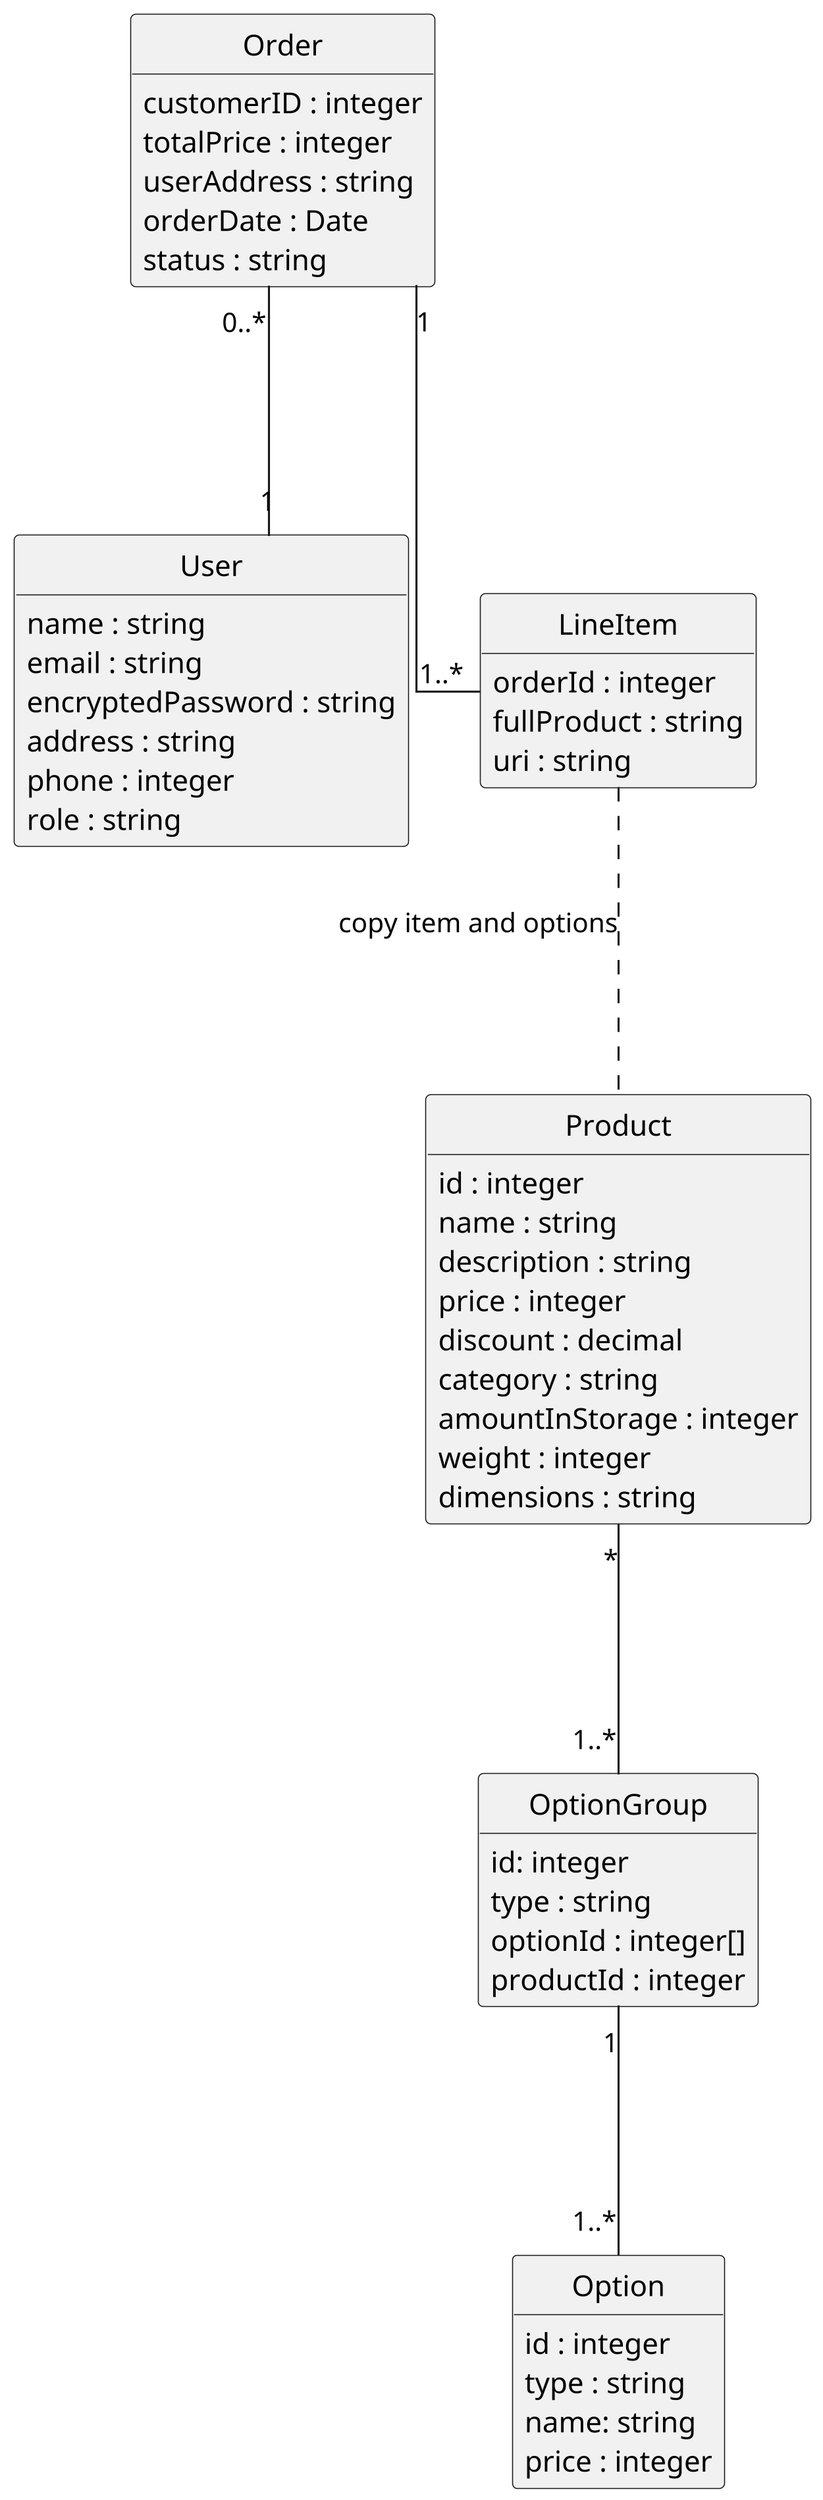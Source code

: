 @startuml ER-Diagram
hide circle
skinparam dpi 300
skinparam shadowing false
skinparam handwritten false
skinparam monochrome true
skinparam DefaultFontName xkcd Script
skinparam classAttributeIconSize 0
hide methods
hide stereotype
skinparam Linetype ortho

entity User {
  name : string
  email : string
  encryptedPassword : string
  address : string
  phone : integer
  role : string
}
entity Product {
    id : integer
    name : string
    description : string
    price : integer
    discount : decimal
    category : string
    amountInStorage : integer
    weight : integer
    dimensions : string
}
entity OptionGroup {
    id: integer
    type : string
    optionId : integer[]
    productId : integer
}
entity Option {
    id : integer
    type : string
    name: string
    price : integer
}
entity Order {
    customerID : integer
    totalPrice : integer
    userAddress : string
    orderDate : Date
    status : string
}
entity LineItem {
    orderId : integer
    fullProduct : string
    uri : string
}

Product "*" --- "1..*" OptionGroup
OptionGroup "1" --- "1..*" Option
Order "0..*" --- "1" User
Order "1" --- "1..*" LineItem
LineItem ... Product : copy item and options
